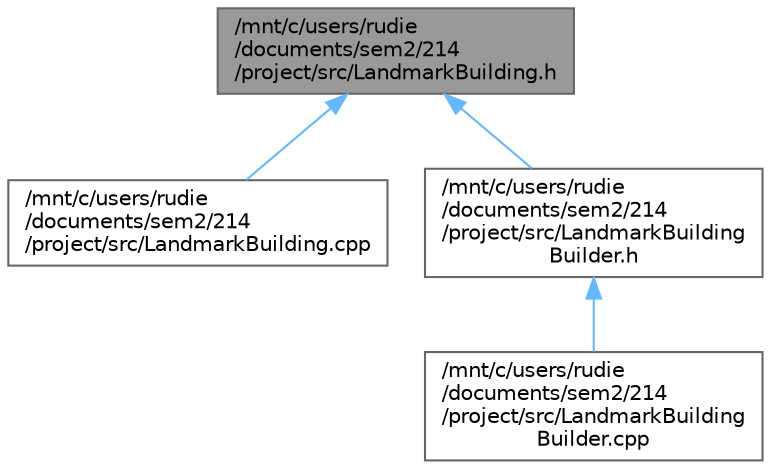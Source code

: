 digraph "/mnt/c/users/rudie/documents/sem2/214/project/src/LandmarkBuilding.h"
{
 // LATEX_PDF_SIZE
  bgcolor="transparent";
  edge [fontname=Helvetica,fontsize=10,labelfontname=Helvetica,labelfontsize=10];
  node [fontname=Helvetica,fontsize=10,shape=box,height=0.2,width=0.4];
  Node1 [id="Node000001",label="/mnt/c/users/rudie\l/documents/sem2/214\l/project/src/LandmarkBuilding.h",height=0.2,width=0.4,color="gray40", fillcolor="grey60", style="filled", fontcolor="black",tooltip="Definition of the LandmarkBuilding class."];
  Node1 -> Node2 [id="edge1_Node000001_Node000002",dir="back",color="steelblue1",style="solid",tooltip=" "];
  Node2 [id="Node000002",label="/mnt/c/users/rudie\l/documents/sem2/214\l/project/src/LandmarkBuilding.cpp",height=0.2,width=0.4,color="grey40", fillcolor="white", style="filled",URL="$LandmarkBuilding_8cpp.html",tooltip="Implementation of the LandmarkBuilding class."];
  Node1 -> Node3 [id="edge2_Node000001_Node000003",dir="back",color="steelblue1",style="solid",tooltip=" "];
  Node3 [id="Node000003",label="/mnt/c/users/rudie\l/documents/sem2/214\l/project/src/LandmarkBuilding\lBuilder.h",height=0.2,width=0.4,color="grey40", fillcolor="white", style="filled",URL="$LandmarkBuildingBuilder_8h.html",tooltip="Definition of the LandmarkBuildingBuilder class."];
  Node3 -> Node4 [id="edge3_Node000003_Node000004",dir="back",color="steelblue1",style="solid",tooltip=" "];
  Node4 [id="Node000004",label="/mnt/c/users/rudie\l/documents/sem2/214\l/project/src/LandmarkBuilding\lBuilder.cpp",height=0.2,width=0.4,color="grey40", fillcolor="white", style="filled",URL="$LandmarkBuildingBuilder_8cpp.html",tooltip="Implementation of the LandmarkBuildingBuilder class."];
}
